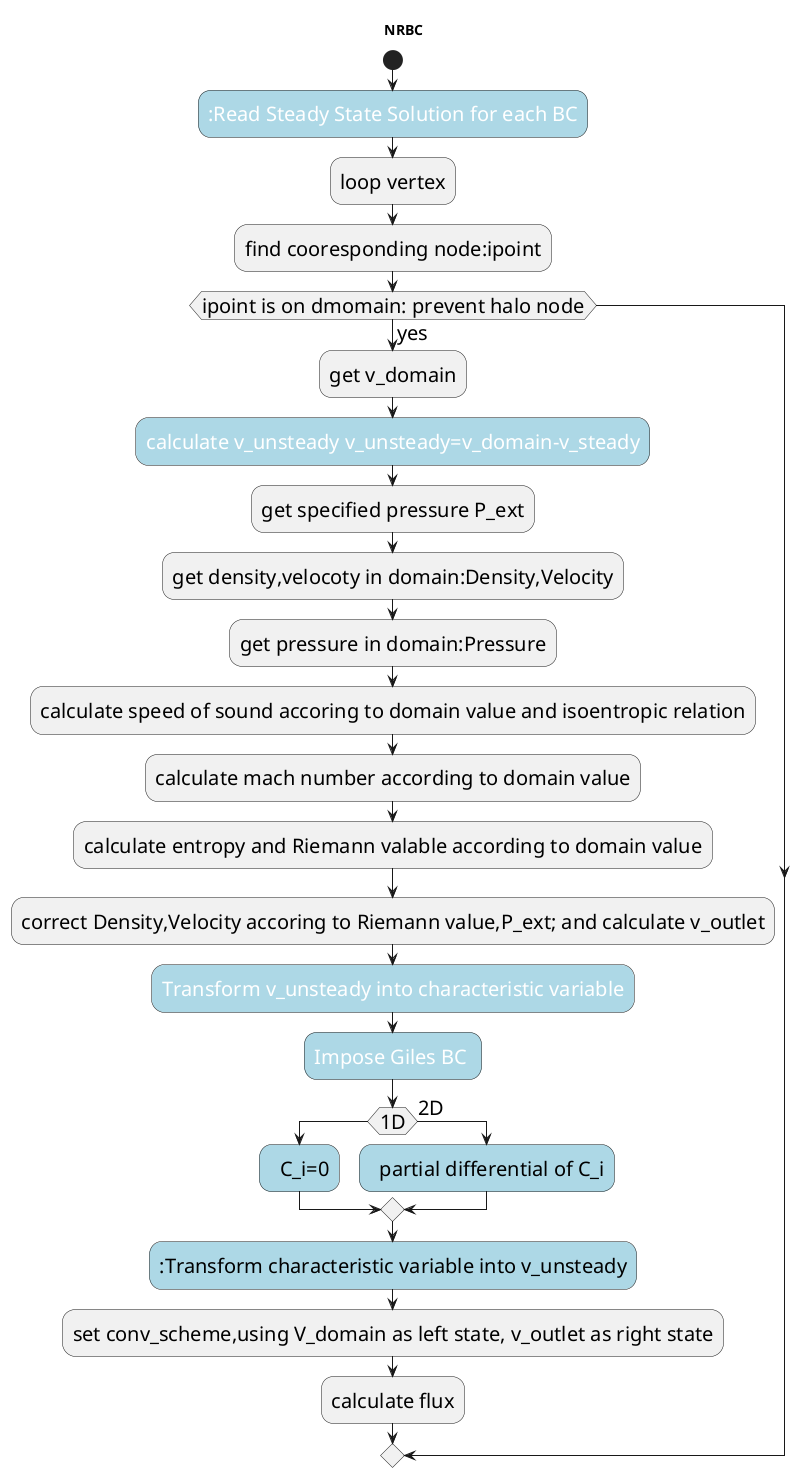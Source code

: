 @startuml
skinparam defaultFontSize 20
title NRBC
start
#lightblue:<color:white>:Read Steady State Solution for each BC</color>;
:loop vertex;
:find cooresponding node:ipoint;
if (ipoint is on dmomain: prevent halo node) then (yes)
  :get v_domain;
  #lightblue:<color:white>calculate v_unsteady v_unsteady=v_domain-v_steady</color>;
  :get specified pressure P_ext;
  :get density,velocoty in domain:Density,Velocity;
  :get pressure in domain:Pressure;
  :calculate speed of sound accoring to domain value and isoentropic relation;
  :calculate mach number according to domain value;
  :calculate entropy and Riemann valable according to domain value;
  :correct Density,Velocity accoring to Riemann value,P_ext; and calculate v_outlet;
  #lightblue:<color:white>Transform v_unsteady into characteristic variable</color>;
  #lightblue:<color:white>Impose Giles BC </color>;
   if(1D) 
  #lightblue:  C_i=0;
  else(2D)
  #lightblue:  partial differential of C_i;
    endif
  #lightblue::Transform characteristic variable into v_unsteady;
  :set conv_scheme,using V_domain as left state, v_outlet as right state;
  :calculate flux;
@enduml